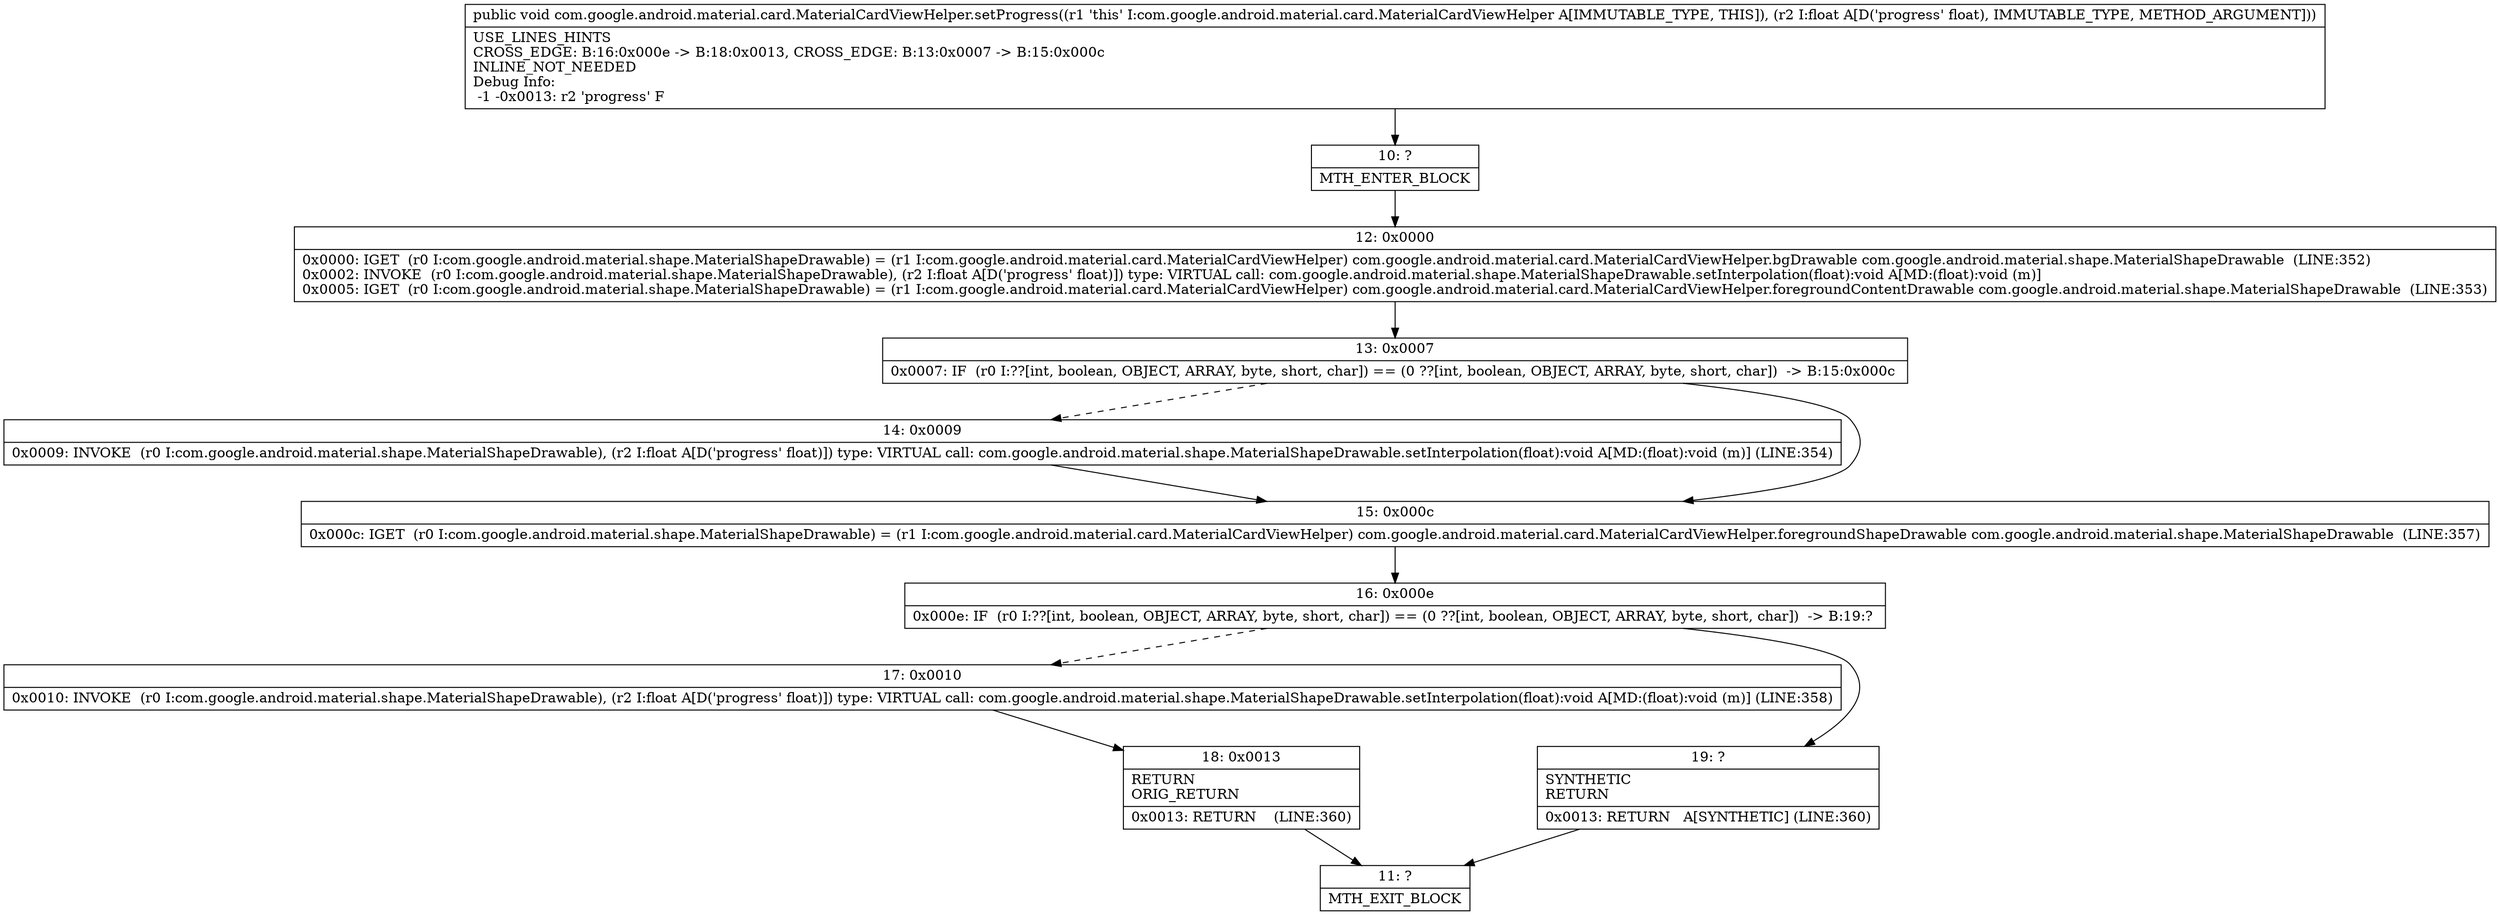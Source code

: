 digraph "CFG forcom.google.android.material.card.MaterialCardViewHelper.setProgress(F)V" {
Node_10 [shape=record,label="{10\:\ ?|MTH_ENTER_BLOCK\l}"];
Node_12 [shape=record,label="{12\:\ 0x0000|0x0000: IGET  (r0 I:com.google.android.material.shape.MaterialShapeDrawable) = (r1 I:com.google.android.material.card.MaterialCardViewHelper) com.google.android.material.card.MaterialCardViewHelper.bgDrawable com.google.android.material.shape.MaterialShapeDrawable  (LINE:352)\l0x0002: INVOKE  (r0 I:com.google.android.material.shape.MaterialShapeDrawable), (r2 I:float A[D('progress' float)]) type: VIRTUAL call: com.google.android.material.shape.MaterialShapeDrawable.setInterpolation(float):void A[MD:(float):void (m)]\l0x0005: IGET  (r0 I:com.google.android.material.shape.MaterialShapeDrawable) = (r1 I:com.google.android.material.card.MaterialCardViewHelper) com.google.android.material.card.MaterialCardViewHelper.foregroundContentDrawable com.google.android.material.shape.MaterialShapeDrawable  (LINE:353)\l}"];
Node_13 [shape=record,label="{13\:\ 0x0007|0x0007: IF  (r0 I:??[int, boolean, OBJECT, ARRAY, byte, short, char]) == (0 ??[int, boolean, OBJECT, ARRAY, byte, short, char])  \-\> B:15:0x000c \l}"];
Node_14 [shape=record,label="{14\:\ 0x0009|0x0009: INVOKE  (r0 I:com.google.android.material.shape.MaterialShapeDrawable), (r2 I:float A[D('progress' float)]) type: VIRTUAL call: com.google.android.material.shape.MaterialShapeDrawable.setInterpolation(float):void A[MD:(float):void (m)] (LINE:354)\l}"];
Node_15 [shape=record,label="{15\:\ 0x000c|0x000c: IGET  (r0 I:com.google.android.material.shape.MaterialShapeDrawable) = (r1 I:com.google.android.material.card.MaterialCardViewHelper) com.google.android.material.card.MaterialCardViewHelper.foregroundShapeDrawable com.google.android.material.shape.MaterialShapeDrawable  (LINE:357)\l}"];
Node_16 [shape=record,label="{16\:\ 0x000e|0x000e: IF  (r0 I:??[int, boolean, OBJECT, ARRAY, byte, short, char]) == (0 ??[int, boolean, OBJECT, ARRAY, byte, short, char])  \-\> B:19:? \l}"];
Node_17 [shape=record,label="{17\:\ 0x0010|0x0010: INVOKE  (r0 I:com.google.android.material.shape.MaterialShapeDrawable), (r2 I:float A[D('progress' float)]) type: VIRTUAL call: com.google.android.material.shape.MaterialShapeDrawable.setInterpolation(float):void A[MD:(float):void (m)] (LINE:358)\l}"];
Node_18 [shape=record,label="{18\:\ 0x0013|RETURN\lORIG_RETURN\l|0x0013: RETURN    (LINE:360)\l}"];
Node_11 [shape=record,label="{11\:\ ?|MTH_EXIT_BLOCK\l}"];
Node_19 [shape=record,label="{19\:\ ?|SYNTHETIC\lRETURN\l|0x0013: RETURN   A[SYNTHETIC] (LINE:360)\l}"];
MethodNode[shape=record,label="{public void com.google.android.material.card.MaterialCardViewHelper.setProgress((r1 'this' I:com.google.android.material.card.MaterialCardViewHelper A[IMMUTABLE_TYPE, THIS]), (r2 I:float A[D('progress' float), IMMUTABLE_TYPE, METHOD_ARGUMENT]))  | USE_LINES_HINTS\lCROSS_EDGE: B:16:0x000e \-\> B:18:0x0013, CROSS_EDGE: B:13:0x0007 \-\> B:15:0x000c\lINLINE_NOT_NEEDED\lDebug Info:\l  \-1 \-0x0013: r2 'progress' F\l}"];
MethodNode -> Node_10;Node_10 -> Node_12;
Node_12 -> Node_13;
Node_13 -> Node_14[style=dashed];
Node_13 -> Node_15;
Node_14 -> Node_15;
Node_15 -> Node_16;
Node_16 -> Node_17[style=dashed];
Node_16 -> Node_19;
Node_17 -> Node_18;
Node_18 -> Node_11;
Node_19 -> Node_11;
}

